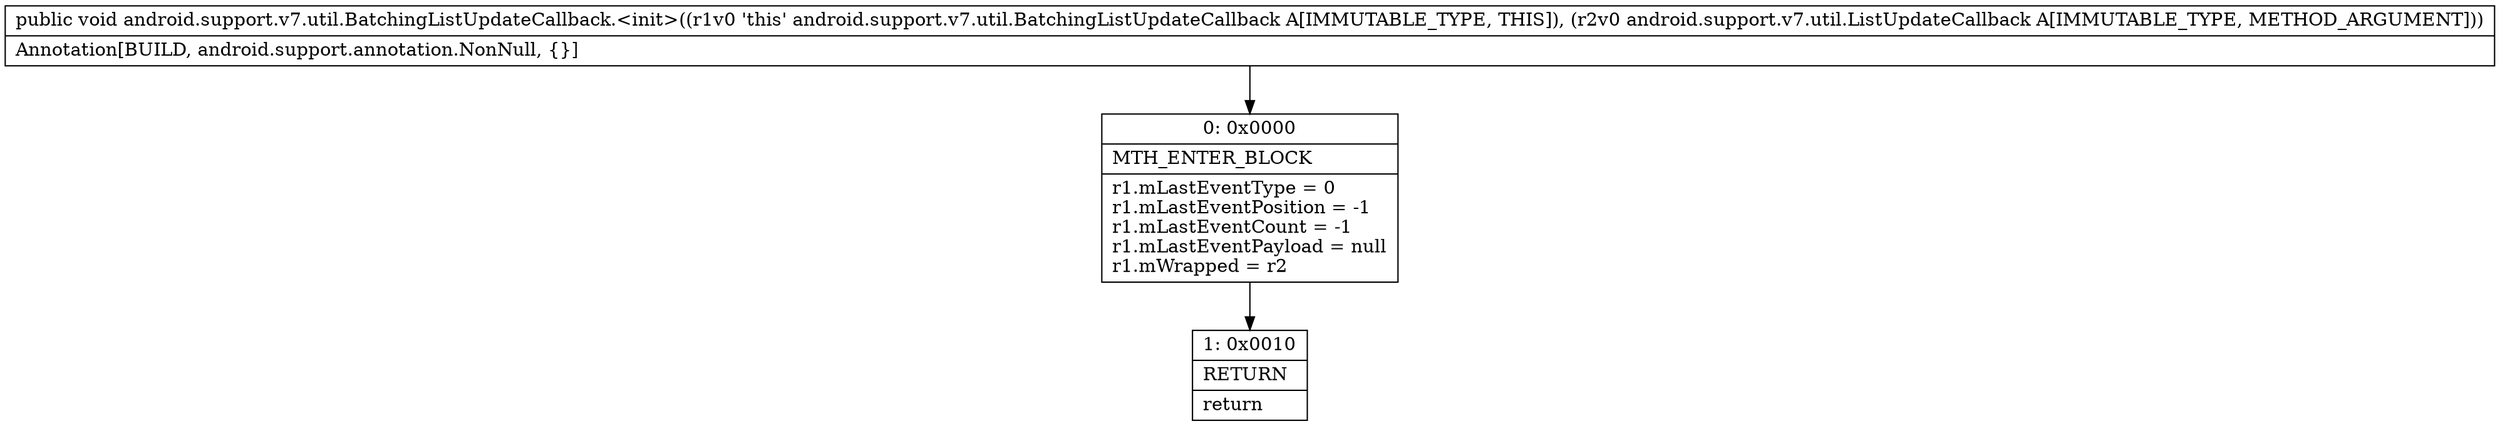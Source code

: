 digraph "CFG forandroid.support.v7.util.BatchingListUpdateCallback.\<init\>(Landroid\/support\/v7\/util\/ListUpdateCallback;)V" {
Node_0 [shape=record,label="{0\:\ 0x0000|MTH_ENTER_BLOCK\l|r1.mLastEventType = 0\lr1.mLastEventPosition = \-1\lr1.mLastEventCount = \-1\lr1.mLastEventPayload = null\lr1.mWrapped = r2\l}"];
Node_1 [shape=record,label="{1\:\ 0x0010|RETURN\l|return\l}"];
MethodNode[shape=record,label="{public void android.support.v7.util.BatchingListUpdateCallback.\<init\>((r1v0 'this' android.support.v7.util.BatchingListUpdateCallback A[IMMUTABLE_TYPE, THIS]), (r2v0 android.support.v7.util.ListUpdateCallback A[IMMUTABLE_TYPE, METHOD_ARGUMENT]))  | Annotation[BUILD, android.support.annotation.NonNull, \{\}]\l}"];
MethodNode -> Node_0;
Node_0 -> Node_1;
}

